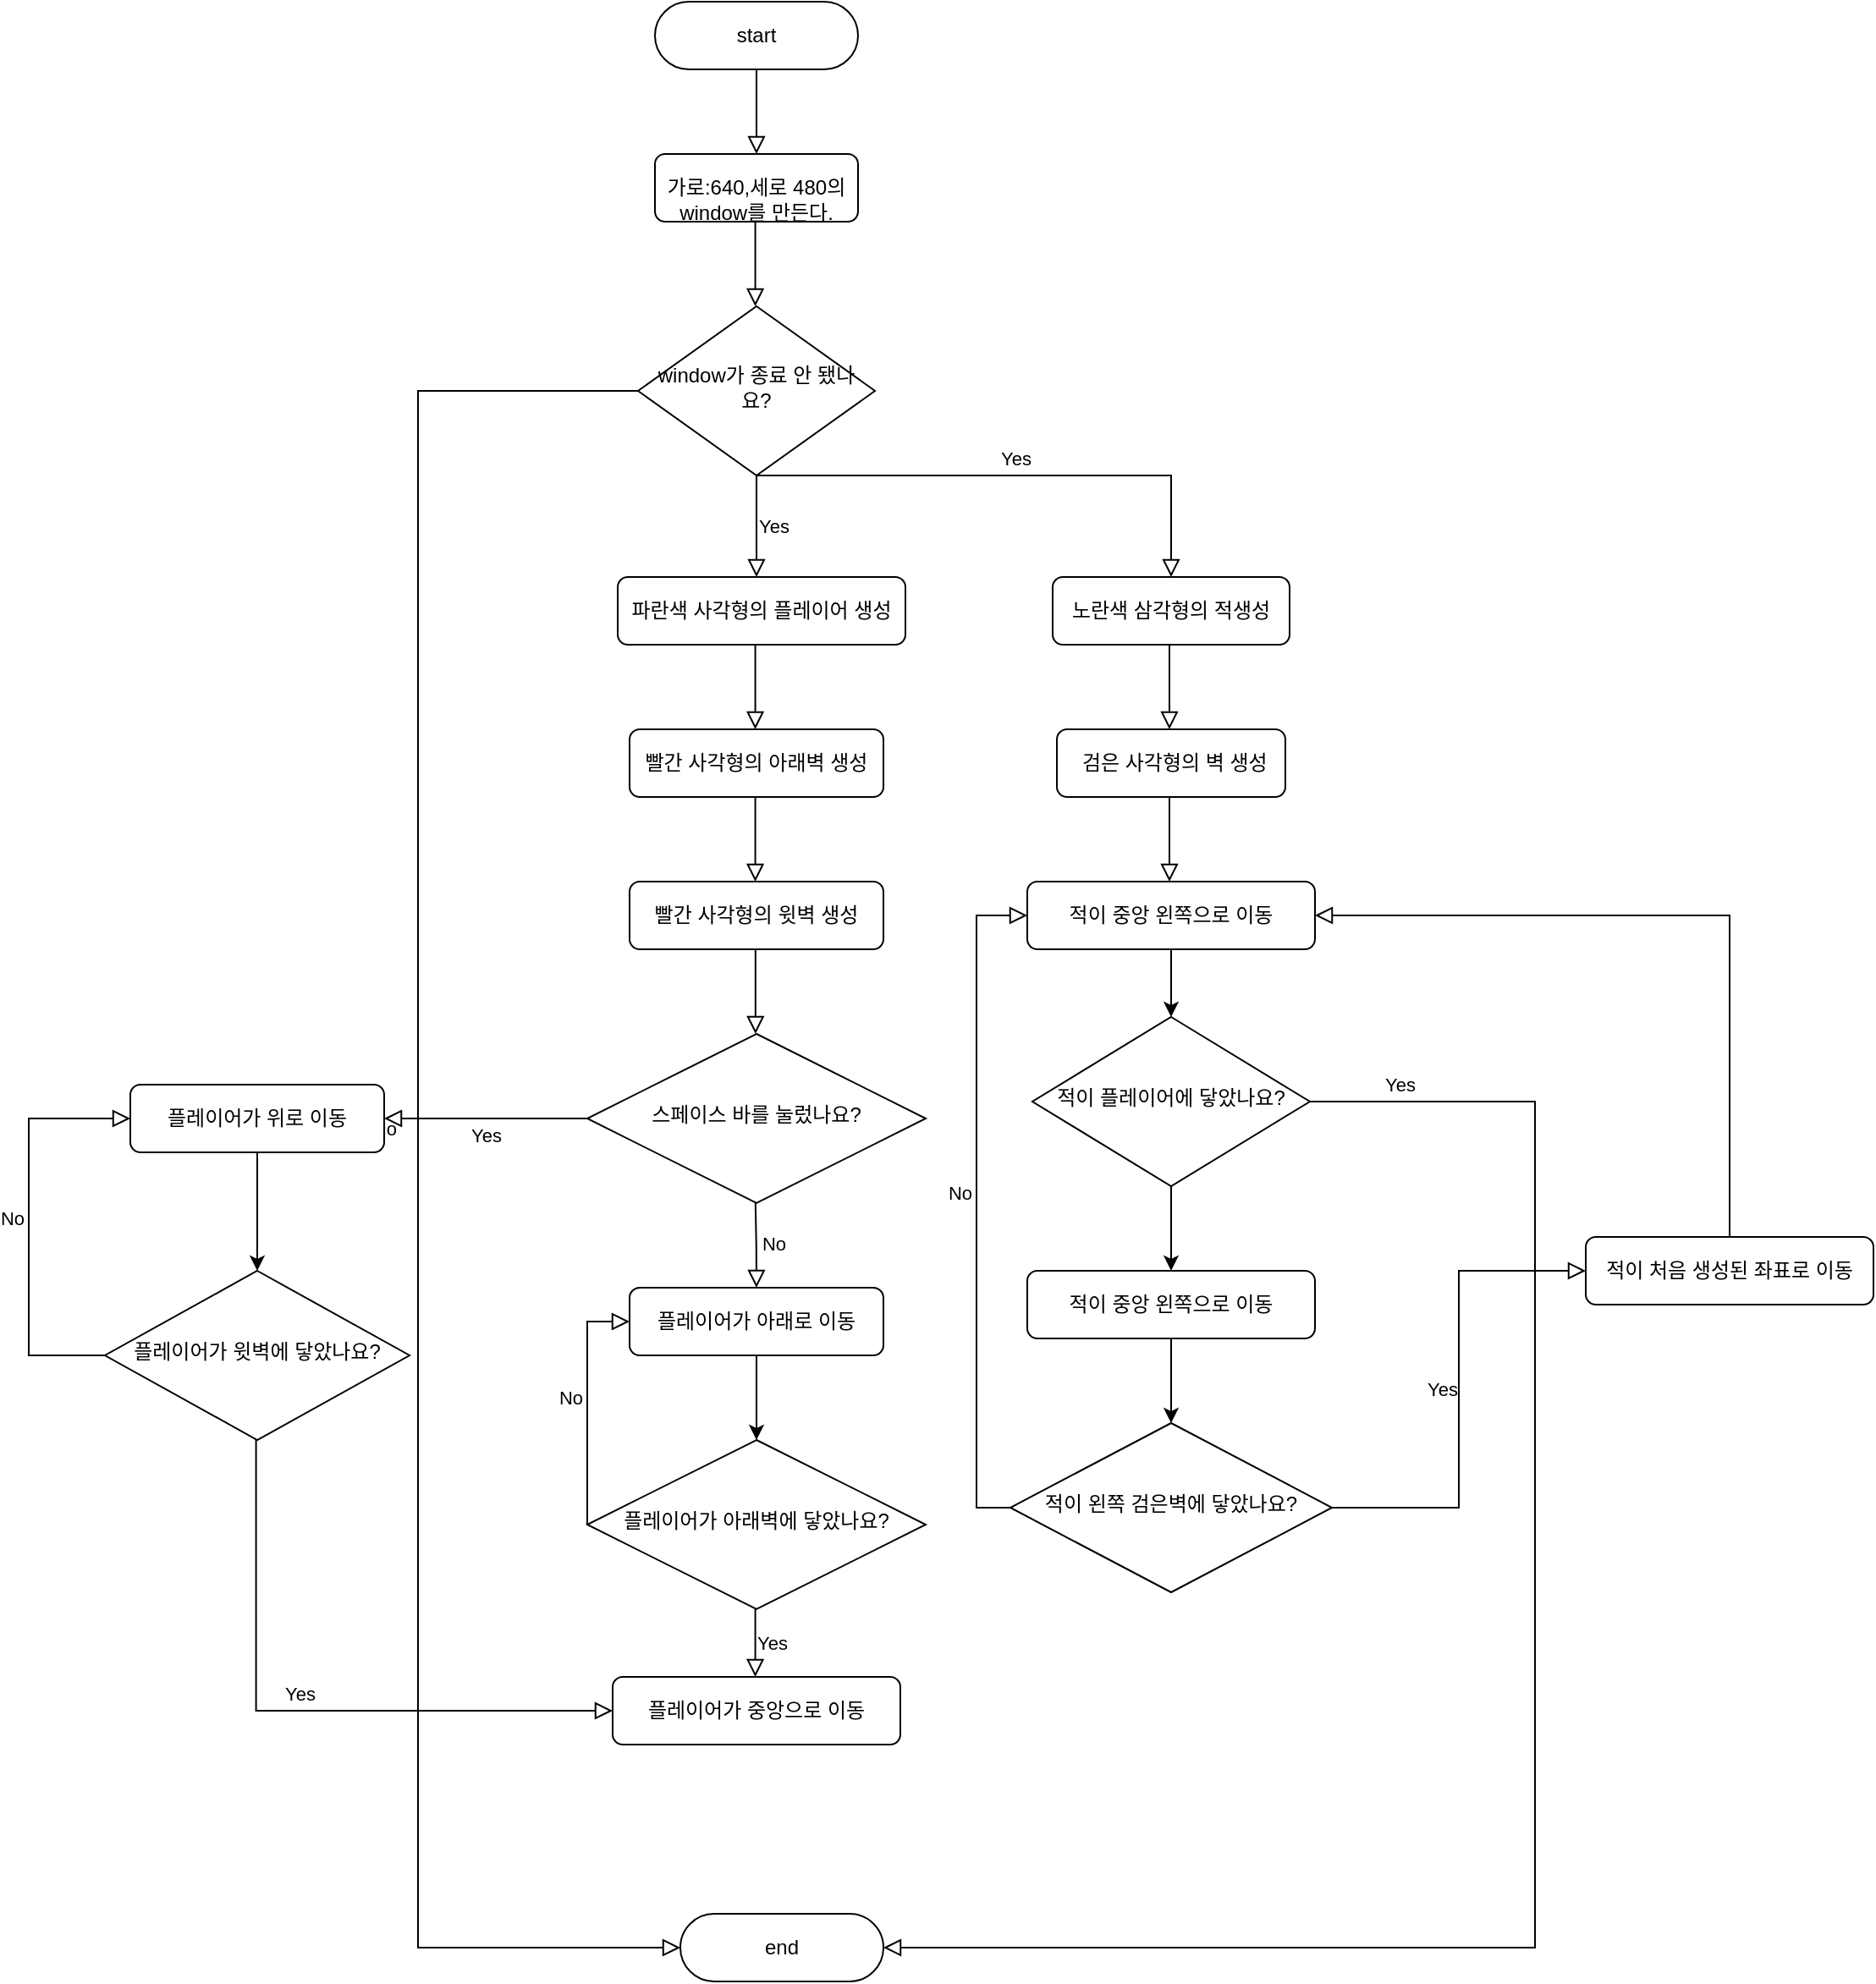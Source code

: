 <mxfile version="18.0.7" type="github">
  <diagram id="C5RBs43oDa-KdzZeNtuy" name="Page-1">
    <mxGraphModel dx="2557" dy="965" grid="1" gridSize="10" guides="1" tooltips="1" connect="1" arrows="1" fold="1" page="1" pageScale="1" pageWidth="827" pageHeight="1169" math="0" shadow="0">
      <root>
        <mxCell id="WIyWlLk6GJQsqaUBKTNV-0" />
        <mxCell id="WIyWlLk6GJQsqaUBKTNV-1" parent="WIyWlLk6GJQsqaUBKTNV-0" />
        <mxCell id="WIyWlLk6GJQsqaUBKTNV-2" value="" style="rounded=0;html=1;jettySize=auto;orthogonalLoop=1;fontSize=11;endArrow=block;endFill=0;endSize=8;strokeWidth=1;shadow=0;labelBackgroundColor=none;edgeStyle=orthogonalEdgeStyle;" parent="WIyWlLk6GJQsqaUBKTNV-1" source="WIyWlLk6GJQsqaUBKTNV-3" edge="1">
          <mxGeometry relative="1" as="geometry">
            <mxPoint x="220" y="170.0" as="targetPoint" />
          </mxGeometry>
        </mxCell>
        <mxCell id="WIyWlLk6GJQsqaUBKTNV-3" value="start" style="rounded=1;whiteSpace=wrap;html=1;fontSize=12;glass=0;strokeWidth=1;shadow=0;arcSize=50;" parent="WIyWlLk6GJQsqaUBKTNV-1" vertex="1">
          <mxGeometry x="160" y="80" width="120" height="40" as="geometry" />
        </mxCell>
        <mxCell id="WIyWlLk6GJQsqaUBKTNV-7" value="&lt;br&gt;가로:640,세로 480의 window를 만든다." style="rounded=1;whiteSpace=wrap;html=1;fontSize=12;glass=0;strokeWidth=1;shadow=0;" parent="WIyWlLk6GJQsqaUBKTNV-1" vertex="1">
          <mxGeometry x="160" y="170" width="120" height="40" as="geometry" />
        </mxCell>
        <mxCell id="WIyWlLk6GJQsqaUBKTNV-8" value="No" style="rounded=0;html=1;jettySize=auto;orthogonalLoop=1;fontSize=11;endArrow=block;endFill=0;endSize=8;strokeWidth=1;shadow=0;labelBackgroundColor=none;edgeStyle=orthogonalEdgeStyle;exitX=0;exitY=0.5;exitDx=0;exitDy=0;entryX=0;entryY=0.5;entryDx=0;entryDy=0;" parent="WIyWlLk6GJQsqaUBKTNV-1" source="WIyWlLk6GJQsqaUBKTNV-10" target="dq1WXlpryyM3NnGxtZWN-2" edge="1">
          <mxGeometry x="-0.061" y="-20" relative="1" as="geometry">
            <mxPoint as="offset" />
            <mxPoint x="110" y="340" as="sourcePoint" />
            <mxPoint x="80" y="490" as="targetPoint" />
            <Array as="points">
              <mxPoint x="20" y="310" />
              <mxPoint x="20" y="1230" />
            </Array>
          </mxGeometry>
        </mxCell>
        <mxCell id="WIyWlLk6GJQsqaUBKTNV-9" value="Yes" style="edgeStyle=orthogonalEdgeStyle;rounded=0;html=1;jettySize=auto;orthogonalLoop=1;fontSize=11;endArrow=block;endFill=0;endSize=8;strokeWidth=1;shadow=0;labelBackgroundColor=none;exitX=0.5;exitY=1;exitDx=0;exitDy=0;" parent="WIyWlLk6GJQsqaUBKTNV-1" source="WIyWlLk6GJQsqaUBKTNV-10" edge="1">
          <mxGeometry y="10" relative="1" as="geometry">
            <mxPoint as="offset" />
            <mxPoint x="300" y="420" as="sourcePoint" />
            <mxPoint x="220" y="420" as="targetPoint" />
            <Array as="points">
              <mxPoint x="220" y="380" />
              <mxPoint x="220" y="380" />
            </Array>
          </mxGeometry>
        </mxCell>
        <mxCell id="WIyWlLk6GJQsqaUBKTNV-10" value="window가 종료 안 됐나요?" style="rhombus;whiteSpace=wrap;html=1;shadow=0;fontFamily=Helvetica;fontSize=12;align=center;strokeWidth=1;spacing=6;spacingTop=-4;" parent="WIyWlLk6GJQsqaUBKTNV-1" vertex="1">
          <mxGeometry x="150" y="260" width="140" height="100" as="geometry" />
        </mxCell>
        <mxCell id="WIyWlLk6GJQsqaUBKTNV-11" value="노란색 삼각형의 적생성" style="rounded=1;whiteSpace=wrap;html=1;fontSize=12;glass=0;strokeWidth=1;shadow=0;" parent="WIyWlLk6GJQsqaUBKTNV-1" vertex="1">
          <mxGeometry x="395" y="420" width="140" height="40" as="geometry" />
        </mxCell>
        <mxCell id="dq1WXlpryyM3NnGxtZWN-2" value="end" style="rounded=1;whiteSpace=wrap;html=1;fontSize=12;glass=0;strokeWidth=1;shadow=0;arcSize=50;" vertex="1" parent="WIyWlLk6GJQsqaUBKTNV-1">
          <mxGeometry x="175" y="1210" width="120" height="40" as="geometry" />
        </mxCell>
        <mxCell id="dq1WXlpryyM3NnGxtZWN-3" value="" style="rounded=0;html=1;jettySize=auto;orthogonalLoop=1;fontSize=11;endArrow=block;endFill=0;endSize=8;strokeWidth=1;shadow=0;labelBackgroundColor=none;edgeStyle=orthogonalEdgeStyle;" edge="1" parent="WIyWlLk6GJQsqaUBKTNV-1">
          <mxGeometry relative="1" as="geometry">
            <mxPoint x="219.29" y="210.0" as="sourcePoint" />
            <mxPoint x="219.29" y="260.0" as="targetPoint" />
          </mxGeometry>
        </mxCell>
        <mxCell id="dq1WXlpryyM3NnGxtZWN-4" value="파란색 사각형의 플레이어 생성" style="rounded=1;whiteSpace=wrap;html=1;fontSize=12;glass=0;strokeWidth=1;shadow=0;" vertex="1" parent="WIyWlLk6GJQsqaUBKTNV-1">
          <mxGeometry x="138" y="420" width="170" height="40" as="geometry" />
        </mxCell>
        <mxCell id="dq1WXlpryyM3NnGxtZWN-30" value="" style="edgeStyle=orthogonalEdgeStyle;rounded=0;orthogonalLoop=1;jettySize=auto;html=1;entryX=0.5;entryY=0;entryDx=0;entryDy=0;exitX=0.5;exitY=1;exitDx=0;exitDy=0;" edge="1" parent="WIyWlLk6GJQsqaUBKTNV-1" source="dq1WXlpryyM3NnGxtZWN-5" target="dq1WXlpryyM3NnGxtZWN-21">
          <mxGeometry relative="1" as="geometry">
            <mxPoint x="220" y="1000" as="targetPoint" />
            <Array as="points">
              <mxPoint x="465" y="660" />
              <mxPoint x="465" y="660" />
            </Array>
          </mxGeometry>
        </mxCell>
        <mxCell id="dq1WXlpryyM3NnGxtZWN-5" value="적이 중앙 왼쪽으로 이동" style="rounded=1;whiteSpace=wrap;html=1;fontSize=12;glass=0;strokeWidth=1;shadow=0;" vertex="1" parent="WIyWlLk6GJQsqaUBKTNV-1">
          <mxGeometry x="380" y="600" width="170" height="40" as="geometry" />
        </mxCell>
        <mxCell id="dq1WXlpryyM3NnGxtZWN-6" value="" style="rounded=0;html=1;jettySize=auto;orthogonalLoop=1;fontSize=11;endArrow=block;endFill=0;endSize=8;strokeWidth=1;shadow=0;labelBackgroundColor=none;edgeStyle=orthogonalEdgeStyle;" edge="1" parent="WIyWlLk6GJQsqaUBKTNV-1">
          <mxGeometry relative="1" as="geometry">
            <mxPoint x="219.29" y="460.0" as="sourcePoint" />
            <mxPoint x="219.29" y="510" as="targetPoint" />
          </mxGeometry>
        </mxCell>
        <mxCell id="dq1WXlpryyM3NnGxtZWN-7" value="" style="rounded=0;html=1;jettySize=auto;orthogonalLoop=1;fontSize=11;endArrow=block;endFill=0;endSize=8;strokeWidth=1;shadow=0;labelBackgroundColor=none;edgeStyle=orthogonalEdgeStyle;" edge="1" parent="WIyWlLk6GJQsqaUBKTNV-1">
          <mxGeometry relative="1" as="geometry">
            <mxPoint x="464.0" y="460.0" as="sourcePoint" />
            <mxPoint x="464.0" y="510" as="targetPoint" />
          </mxGeometry>
        </mxCell>
        <mxCell id="dq1WXlpryyM3NnGxtZWN-8" value="" style="rounded=0;html=1;jettySize=auto;orthogonalLoop=1;fontSize=11;endArrow=block;endFill=0;endSize=8;strokeWidth=1;shadow=0;labelBackgroundColor=none;edgeStyle=orthogonalEdgeStyle;" edge="1" parent="WIyWlLk6GJQsqaUBKTNV-1">
          <mxGeometry relative="1" as="geometry">
            <mxPoint x="219.29" y="550.0" as="sourcePoint" />
            <mxPoint x="219.29" y="600" as="targetPoint" />
          </mxGeometry>
        </mxCell>
        <mxCell id="dq1WXlpryyM3NnGxtZWN-9" value="빨간 사각형의 아래벽 생성" style="rounded=1;whiteSpace=wrap;html=1;fontSize=12;glass=0;strokeWidth=1;shadow=0;" vertex="1" parent="WIyWlLk6GJQsqaUBKTNV-1">
          <mxGeometry x="145" y="510" width="150" height="40" as="geometry" />
        </mxCell>
        <mxCell id="dq1WXlpryyM3NnGxtZWN-10" value="&amp;nbsp;검은 사각형의 벽 생성" style="rounded=1;whiteSpace=wrap;html=1;fontSize=12;glass=0;strokeWidth=1;shadow=0;" vertex="1" parent="WIyWlLk6GJQsqaUBKTNV-1">
          <mxGeometry x="397.5" y="510" width="135" height="40" as="geometry" />
        </mxCell>
        <mxCell id="dq1WXlpryyM3NnGxtZWN-13" value="" style="rounded=0;html=1;jettySize=auto;orthogonalLoop=1;fontSize=11;endArrow=block;endFill=0;endSize=8;strokeWidth=1;shadow=0;labelBackgroundColor=none;edgeStyle=orthogonalEdgeStyle;" edge="1" parent="WIyWlLk6GJQsqaUBKTNV-1">
          <mxGeometry relative="1" as="geometry">
            <mxPoint x="464.0" y="550" as="sourcePoint" />
            <mxPoint x="464.0" y="600" as="targetPoint" />
          </mxGeometry>
        </mxCell>
        <mxCell id="dq1WXlpryyM3NnGxtZWN-14" value="빨간 사각형의 윗벽 생성" style="rounded=1;whiteSpace=wrap;html=1;fontSize=12;glass=0;strokeWidth=1;shadow=0;" vertex="1" parent="WIyWlLk6GJQsqaUBKTNV-1">
          <mxGeometry x="145" y="600" width="150" height="40" as="geometry" />
        </mxCell>
        <mxCell id="dq1WXlpryyM3NnGxtZWN-16" value="No" style="rounded=0;html=1;jettySize=auto;orthogonalLoop=1;fontSize=11;endArrow=block;endFill=0;endSize=8;strokeWidth=1;shadow=0;labelBackgroundColor=none;edgeStyle=orthogonalEdgeStyle;entryX=0;entryY=0.5;entryDx=0;entryDy=0;exitX=0;exitY=0.5;exitDx=0;exitDy=0;" edge="1" parent="WIyWlLk6GJQsqaUBKTNV-1" source="dq1WXlpryyM3NnGxtZWN-18" target="dq1WXlpryyM3NnGxtZWN-5">
          <mxGeometry x="0.025" y="10" relative="1" as="geometry">
            <mxPoint y="-1" as="offset" />
            <mxPoint x="370" y="950" as="sourcePoint" />
            <mxPoint x="220" y="1060" as="targetPoint" />
            <Array as="points">
              <mxPoint x="350" y="970" />
              <mxPoint x="350" y="620" />
            </Array>
          </mxGeometry>
        </mxCell>
        <mxCell id="dq1WXlpryyM3NnGxtZWN-17" value="Yes" style="edgeStyle=orthogonalEdgeStyle;rounded=0;html=1;jettySize=auto;orthogonalLoop=1;fontSize=11;endArrow=block;endFill=0;endSize=8;strokeWidth=1;shadow=0;labelBackgroundColor=none;exitX=1;exitY=0.5;exitDx=0;exitDy=0;entryX=0;entryY=0.5;entryDx=0;entryDy=0;" edge="1" parent="WIyWlLk6GJQsqaUBKTNV-1" source="dq1WXlpryyM3NnGxtZWN-18" target="dq1WXlpryyM3NnGxtZWN-25">
          <mxGeometry y="10" relative="1" as="geometry">
            <mxPoint as="offset" />
            <mxPoint x="340" y="1000" as="sourcePoint" />
            <mxPoint x="340" y="1040" as="targetPoint" />
            <Array as="points" />
          </mxGeometry>
        </mxCell>
        <mxCell id="dq1WXlpryyM3NnGxtZWN-20" value="Yes" style="edgeStyle=orthogonalEdgeStyle;rounded=0;html=1;jettySize=auto;orthogonalLoop=1;fontSize=11;endArrow=block;endFill=0;endSize=8;strokeWidth=1;shadow=0;labelBackgroundColor=none;exitX=1;exitY=0.5;exitDx=0;exitDy=0;entryX=1;entryY=0.5;entryDx=0;entryDy=0;" edge="1" parent="WIyWlLk6GJQsqaUBKTNV-1" source="dq1WXlpryyM3NnGxtZWN-21" target="dq1WXlpryyM3NnGxtZWN-2">
          <mxGeometry x="-0.899" y="10" relative="1" as="geometry">
            <mxPoint x="1" as="offset" />
            <mxPoint x="110" y="1000" as="sourcePoint" />
            <mxPoint x="110" y="1040" as="targetPoint" />
            <Array as="points">
              <mxPoint x="680" y="730" />
              <mxPoint x="680" y="1230" />
            </Array>
          </mxGeometry>
        </mxCell>
        <mxCell id="dq1WXlpryyM3NnGxtZWN-45" value="" style="edgeStyle=orthogonalEdgeStyle;rounded=0;orthogonalLoop=1;jettySize=auto;html=1;" edge="1" parent="WIyWlLk6GJQsqaUBKTNV-1" source="dq1WXlpryyM3NnGxtZWN-21" target="dq1WXlpryyM3NnGxtZWN-43">
          <mxGeometry relative="1" as="geometry" />
        </mxCell>
        <mxCell id="dq1WXlpryyM3NnGxtZWN-21" value="적이 플레이어에 닿았나요?" style="rhombus;whiteSpace=wrap;html=1;shadow=0;fontFamily=Helvetica;fontSize=12;align=center;strokeWidth=1;spacing=6;spacingTop=-4;" vertex="1" parent="WIyWlLk6GJQsqaUBKTNV-1">
          <mxGeometry x="383" y="680" width="164" height="100" as="geometry" />
        </mxCell>
        <mxCell id="dq1WXlpryyM3NnGxtZWN-23" value="Yes" style="edgeStyle=orthogonalEdgeStyle;rounded=0;html=1;jettySize=auto;orthogonalLoop=1;fontSize=11;endArrow=block;endFill=0;endSize=8;strokeWidth=1;shadow=0;labelBackgroundColor=none;exitX=0;exitY=0.5;exitDx=0;exitDy=0;entryX=1;entryY=0.5;entryDx=0;entryDy=0;" edge="1" parent="WIyWlLk6GJQsqaUBKTNV-1" source="dq1WXlpryyM3NnGxtZWN-50" target="dq1WXlpryyM3NnGxtZWN-51">
          <mxGeometry y="10" relative="1" as="geometry">
            <mxPoint as="offset" />
            <mxPoint x="60" y="740" as="sourcePoint" />
            <mxPoint x="60" y="780" as="targetPoint" />
            <Array as="points" />
          </mxGeometry>
        </mxCell>
        <mxCell id="dq1WXlpryyM3NnGxtZWN-25" value="적이 처음 생성된 좌표로 이동" style="rounded=1;whiteSpace=wrap;html=1;fontSize=12;glass=0;strokeWidth=1;shadow=0;" vertex="1" parent="WIyWlLk6GJQsqaUBKTNV-1">
          <mxGeometry x="710" y="810" width="170" height="40" as="geometry" />
        </mxCell>
        <mxCell id="dq1WXlpryyM3NnGxtZWN-27" value="" style="rounded=0;html=1;jettySize=auto;orthogonalLoop=1;fontSize=11;endArrow=block;endFill=0;endSize=8;strokeWidth=1;shadow=0;labelBackgroundColor=none;edgeStyle=orthogonalEdgeStyle;" edge="1" parent="WIyWlLk6GJQsqaUBKTNV-1">
          <mxGeometry relative="1" as="geometry">
            <mxPoint x="219.41" y="640" as="sourcePoint" />
            <mxPoint x="219.41" y="690" as="targetPoint" />
          </mxGeometry>
        </mxCell>
        <mxCell id="dq1WXlpryyM3NnGxtZWN-29" value="" style="rounded=0;html=1;jettySize=auto;orthogonalLoop=1;fontSize=11;endArrow=block;endFill=0;endSize=8;strokeWidth=1;shadow=0;labelBackgroundColor=none;edgeStyle=orthogonalEdgeStyle;startArrow=none;exitX=0.5;exitY=0;exitDx=0;exitDy=0;entryX=1;entryY=0.5;entryDx=0;entryDy=0;" edge="1" parent="WIyWlLk6GJQsqaUBKTNV-1" source="dq1WXlpryyM3NnGxtZWN-25" target="dq1WXlpryyM3NnGxtZWN-5">
          <mxGeometry relative="1" as="geometry">
            <mxPoint x="870" y="750" as="sourcePoint" />
            <mxPoint x="690" y="770" as="targetPoint" />
          </mxGeometry>
        </mxCell>
        <mxCell id="dq1WXlpryyM3NnGxtZWN-33" value="No" style="rounded=0;html=1;jettySize=auto;orthogonalLoop=1;fontSize=11;endArrow=block;endFill=0;endSize=8;strokeWidth=1;shadow=0;labelBackgroundColor=none;edgeStyle=orthogonalEdgeStyle;exitX=0;exitY=0.5;exitDx=0;exitDy=0;entryX=0;entryY=0.5;entryDx=0;entryDy=0;" edge="1" parent="WIyWlLk6GJQsqaUBKTNV-1" source="dq1WXlpryyM3NnGxtZWN-39" target="dq1WXlpryyM3NnGxtZWN-51">
          <mxGeometry x="0.025" y="10" relative="1" as="geometry">
            <mxPoint y="-1" as="offset" />
            <mxPoint x="-210.0" y="900" as="sourcePoint" />
            <mxPoint x="-210.0" y="1010" as="targetPoint" />
            <Array as="points">
              <mxPoint x="-210" y="880" />
              <mxPoint x="-210" y="740" />
            </Array>
          </mxGeometry>
        </mxCell>
        <mxCell id="dq1WXlpryyM3NnGxtZWN-34" value="No" style="rounded=0;html=1;jettySize=auto;orthogonalLoop=1;fontSize=11;endArrow=block;endFill=0;endSize=8;strokeWidth=1;shadow=0;labelBackgroundColor=none;edgeStyle=orthogonalEdgeStyle;exitX=0;exitY=0.5;exitDx=0;exitDy=0;entryX=0;entryY=0.5;entryDx=0;entryDy=0;" edge="1" parent="WIyWlLk6GJQsqaUBKTNV-1" source="dq1WXlpryyM3NnGxtZWN-49" target="dq1WXlpryyM3NnGxtZWN-48">
          <mxGeometry x="0.025" y="10" relative="1" as="geometry">
            <mxPoint y="-1" as="offset" />
            <mxPoint x="530" y="1090" as="sourcePoint" />
            <mxPoint x="530" y="1200" as="targetPoint" />
            <Array as="points">
              <mxPoint x="120" y="860" />
            </Array>
          </mxGeometry>
        </mxCell>
        <mxCell id="dq1WXlpryyM3NnGxtZWN-35" value="No" style="rounded=0;html=1;jettySize=auto;orthogonalLoop=1;fontSize=11;endArrow=block;endFill=0;endSize=8;strokeWidth=1;shadow=0;labelBackgroundColor=none;edgeStyle=orthogonalEdgeStyle;exitX=0.5;exitY=1;exitDx=0;exitDy=0;entryX=0.5;entryY=0;entryDx=0;entryDy=0;" edge="1" parent="WIyWlLk6GJQsqaUBKTNV-1" target="dq1WXlpryyM3NnGxtZWN-48">
          <mxGeometry x="0.025" y="10" relative="1" as="geometry">
            <mxPoint y="-1" as="offset" />
            <mxPoint x="219.41" y="790" as="sourcePoint" />
            <mxPoint x="219.41" y="900" as="targetPoint" />
            <Array as="points" />
          </mxGeometry>
        </mxCell>
        <mxCell id="dq1WXlpryyM3NnGxtZWN-36" value="플레이어가 중앙으로 이동" style="rounded=1;whiteSpace=wrap;html=1;fontSize=12;glass=0;strokeWidth=1;shadow=0;" vertex="1" parent="WIyWlLk6GJQsqaUBKTNV-1">
          <mxGeometry x="135" y="1070" width="170" height="40" as="geometry" />
        </mxCell>
        <mxCell id="dq1WXlpryyM3NnGxtZWN-39" value="플레이어가 윗벽에 닿았나요?" style="rhombus;whiteSpace=wrap;html=1;shadow=0;fontFamily=Helvetica;fontSize=12;align=center;strokeWidth=1;spacing=6;spacingTop=-4;" vertex="1" parent="WIyWlLk6GJQsqaUBKTNV-1">
          <mxGeometry x="-165" y="830" width="180" height="100" as="geometry" />
        </mxCell>
        <mxCell id="dq1WXlpryyM3NnGxtZWN-41" value="Yes" style="edgeStyle=orthogonalEdgeStyle;rounded=0;html=1;jettySize=auto;orthogonalLoop=1;fontSize=11;endArrow=block;endFill=0;endSize=8;strokeWidth=1;shadow=0;labelBackgroundColor=none;exitX=0.5;exitY=1;exitDx=0;exitDy=0;entryX=0.5;entryY=0;entryDx=0;entryDy=0;" edge="1" parent="WIyWlLk6GJQsqaUBKTNV-1" source="WIyWlLk6GJQsqaUBKTNV-10" target="WIyWlLk6GJQsqaUBKTNV-11">
          <mxGeometry y="10" relative="1" as="geometry">
            <mxPoint as="offset" />
            <mxPoint x="330" y="360" as="sourcePoint" />
            <mxPoint x="370" y="420" as="targetPoint" />
            <Array as="points">
              <mxPoint x="465" y="360" />
            </Array>
          </mxGeometry>
        </mxCell>
        <mxCell id="dq1WXlpryyM3NnGxtZWN-47" value="" style="edgeStyle=orthogonalEdgeStyle;rounded=0;orthogonalLoop=1;jettySize=auto;html=1;" edge="1" parent="WIyWlLk6GJQsqaUBKTNV-1" source="dq1WXlpryyM3NnGxtZWN-43" target="dq1WXlpryyM3NnGxtZWN-18">
          <mxGeometry relative="1" as="geometry" />
        </mxCell>
        <mxCell id="dq1WXlpryyM3NnGxtZWN-43" value="적이 중앙 왼쪽으로 이동" style="rounded=1;whiteSpace=wrap;html=1;fontSize=12;glass=0;strokeWidth=1;shadow=0;" vertex="1" parent="WIyWlLk6GJQsqaUBKTNV-1">
          <mxGeometry x="380" y="830" width="170" height="40" as="geometry" />
        </mxCell>
        <mxCell id="dq1WXlpryyM3NnGxtZWN-18" value="적이 왼쪽 검은벽에 닿았나요?" style="rhombus;whiteSpace=wrap;html=1;shadow=0;fontFamily=Helvetica;fontSize=12;align=center;strokeWidth=1;spacing=6;spacingTop=-4;" vertex="1" parent="WIyWlLk6GJQsqaUBKTNV-1">
          <mxGeometry x="370" y="920" width="190" height="100" as="geometry" />
        </mxCell>
        <mxCell id="dq1WXlpryyM3NnGxtZWN-54" value="" style="edgeStyle=orthogonalEdgeStyle;rounded=0;orthogonalLoop=1;jettySize=auto;html=1;" edge="1" parent="WIyWlLk6GJQsqaUBKTNV-1" source="dq1WXlpryyM3NnGxtZWN-48" target="dq1WXlpryyM3NnGxtZWN-49">
          <mxGeometry relative="1" as="geometry" />
        </mxCell>
        <mxCell id="dq1WXlpryyM3NnGxtZWN-48" value="플레이어가 아래로 이동" style="rounded=1;whiteSpace=wrap;html=1;fontSize=12;glass=0;strokeWidth=1;shadow=0;" vertex="1" parent="WIyWlLk6GJQsqaUBKTNV-1">
          <mxGeometry x="145" y="840" width="150" height="40" as="geometry" />
        </mxCell>
        <mxCell id="dq1WXlpryyM3NnGxtZWN-49" value="플레이어가 아래벽에 닿았나요?" style="rhombus;whiteSpace=wrap;html=1;shadow=0;fontFamily=Helvetica;fontSize=12;align=center;strokeWidth=1;spacing=6;spacingTop=-4;" vertex="1" parent="WIyWlLk6GJQsqaUBKTNV-1">
          <mxGeometry x="120" y="930" width="200" height="100" as="geometry" />
        </mxCell>
        <mxCell id="dq1WXlpryyM3NnGxtZWN-50" value="스페이스 바를 눌렀나요?" style="rhombus;whiteSpace=wrap;html=1;shadow=0;fontFamily=Helvetica;fontSize=12;align=center;strokeWidth=1;spacing=6;spacingTop=-4;" vertex="1" parent="WIyWlLk6GJQsqaUBKTNV-1">
          <mxGeometry x="120" y="690" width="200" height="100" as="geometry" />
        </mxCell>
        <mxCell id="dq1WXlpryyM3NnGxtZWN-55" value="" style="edgeStyle=orthogonalEdgeStyle;rounded=0;orthogonalLoop=1;jettySize=auto;html=1;" edge="1" parent="WIyWlLk6GJQsqaUBKTNV-1" source="dq1WXlpryyM3NnGxtZWN-51" target="dq1WXlpryyM3NnGxtZWN-39">
          <mxGeometry relative="1" as="geometry" />
        </mxCell>
        <mxCell id="dq1WXlpryyM3NnGxtZWN-51" value="플레이어가 위로 이동" style="rounded=1;whiteSpace=wrap;html=1;fontSize=12;glass=0;strokeWidth=1;shadow=0;" vertex="1" parent="WIyWlLk6GJQsqaUBKTNV-1">
          <mxGeometry x="-150" y="720" width="150" height="40" as="geometry" />
        </mxCell>
        <mxCell id="dq1WXlpryyM3NnGxtZWN-52" value="Yes" style="edgeStyle=orthogonalEdgeStyle;rounded=0;html=1;jettySize=auto;orthogonalLoop=1;fontSize=11;endArrow=block;endFill=0;endSize=8;strokeWidth=1;shadow=0;labelBackgroundColor=none;entryX=0;entryY=0.5;entryDx=0;entryDy=0;" edge="1" parent="WIyWlLk6GJQsqaUBKTNV-1" target="dq1WXlpryyM3NnGxtZWN-36">
          <mxGeometry y="10" relative="1" as="geometry">
            <mxPoint as="offset" />
            <mxPoint x="-75.71" y="930" as="sourcePoint" />
            <mxPoint x="-75.71" y="970" as="targetPoint" />
            <Array as="points">
              <mxPoint x="-76" y="1090" />
            </Array>
          </mxGeometry>
        </mxCell>
        <mxCell id="dq1WXlpryyM3NnGxtZWN-53" value="Yes" style="edgeStyle=orthogonalEdgeStyle;rounded=0;html=1;jettySize=auto;orthogonalLoop=1;fontSize=11;endArrow=block;endFill=0;endSize=8;strokeWidth=1;shadow=0;labelBackgroundColor=none;" edge="1" parent="WIyWlLk6GJQsqaUBKTNV-1">
          <mxGeometry y="10" relative="1" as="geometry">
            <mxPoint as="offset" />
            <mxPoint x="219.29" y="1030" as="sourcePoint" />
            <mxPoint x="219.29" y="1070" as="targetPoint" />
            <Array as="points">
              <mxPoint x="219.29" y="1030" />
              <mxPoint x="219.29" y="1030" />
            </Array>
          </mxGeometry>
        </mxCell>
      </root>
    </mxGraphModel>
  </diagram>
</mxfile>
